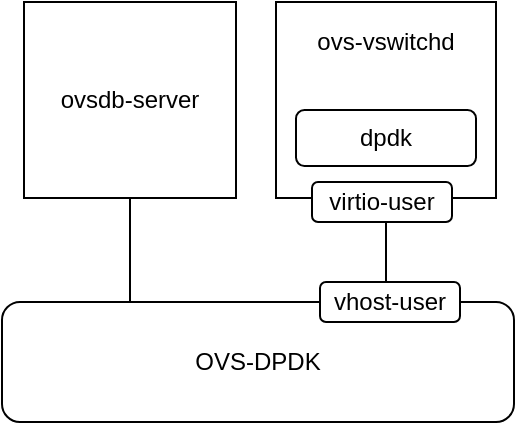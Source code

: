 <mxfile version="13.10.6" type="github">
  <diagram id="yNFJQUpO8xLyMeURUrjP" name="Page-1">
    <mxGraphModel dx="1102" dy="582" grid="1" gridSize="10" guides="1" tooltips="1" connect="1" arrows="1" fold="1" page="1" pageScale="1" pageWidth="827" pageHeight="1169" math="0" shadow="0">
      <root>
        <mxCell id="0" />
        <mxCell id="1" parent="0" />
        <mxCell id="EpEfNO5enduqCYLHBUK7-1" value="OVS-DPDK" style="rounded=1;whiteSpace=wrap;html=1;" vertex="1" parent="1">
          <mxGeometry x="294" y="210" width="256" height="60" as="geometry" />
        </mxCell>
        <mxCell id="EpEfNO5enduqCYLHBUK7-6" style="edgeStyle=orthogonalEdgeStyle;rounded=0;orthogonalLoop=1;jettySize=auto;html=1;exitX=0.5;exitY=1;exitDx=0;exitDy=0;entryX=0.25;entryY=0;entryDx=0;entryDy=0;endArrow=none;endFill=0;" edge="1" parent="1" source="EpEfNO5enduqCYLHBUK7-2" target="EpEfNO5enduqCYLHBUK7-1">
          <mxGeometry relative="1" as="geometry" />
        </mxCell>
        <mxCell id="EpEfNO5enduqCYLHBUK7-2" value="ovsdb-server" style="rounded=0;whiteSpace=wrap;html=1;" vertex="1" parent="1">
          <mxGeometry x="305" y="60" width="106" height="98" as="geometry" />
        </mxCell>
        <mxCell id="EpEfNO5enduqCYLHBUK7-7" style="edgeStyle=orthogonalEdgeStyle;rounded=0;orthogonalLoop=1;jettySize=auto;html=1;exitX=0.5;exitY=1;exitDx=0;exitDy=0;entryX=0.75;entryY=0;entryDx=0;entryDy=0;endArrow=none;endFill=0;" edge="1" parent="1" source="EpEfNO5enduqCYLHBUK7-4" target="EpEfNO5enduqCYLHBUK7-1">
          <mxGeometry relative="1" as="geometry" />
        </mxCell>
        <mxCell id="EpEfNO5enduqCYLHBUK7-4" value="" style="rounded=0;whiteSpace=wrap;html=1;" vertex="1" parent="1">
          <mxGeometry x="431" y="60" width="110" height="98" as="geometry" />
        </mxCell>
        <mxCell id="EpEfNO5enduqCYLHBUK7-10" value="ovs-vswitchd" style="text;html=1;strokeColor=none;fillColor=none;align=center;verticalAlign=middle;whiteSpace=wrap;rounded=0;" vertex="1" parent="1">
          <mxGeometry x="449" y="70" width="74" height="20" as="geometry" />
        </mxCell>
        <mxCell id="EpEfNO5enduqCYLHBUK7-11" value="dpdk" style="rounded=1;whiteSpace=wrap;html=1;" vertex="1" parent="1">
          <mxGeometry x="441" y="114" width="90" height="28" as="geometry" />
        </mxCell>
        <mxCell id="EpEfNO5enduqCYLHBUK7-12" value="virtio-user" style="rounded=1;whiteSpace=wrap;html=1;" vertex="1" parent="1">
          <mxGeometry x="449" y="150" width="70" height="20" as="geometry" />
        </mxCell>
        <mxCell id="EpEfNO5enduqCYLHBUK7-13" value="vhost-user" style="rounded=1;whiteSpace=wrap;html=1;" vertex="1" parent="1">
          <mxGeometry x="453" y="200" width="70" height="20" as="geometry" />
        </mxCell>
      </root>
    </mxGraphModel>
  </diagram>
</mxfile>

